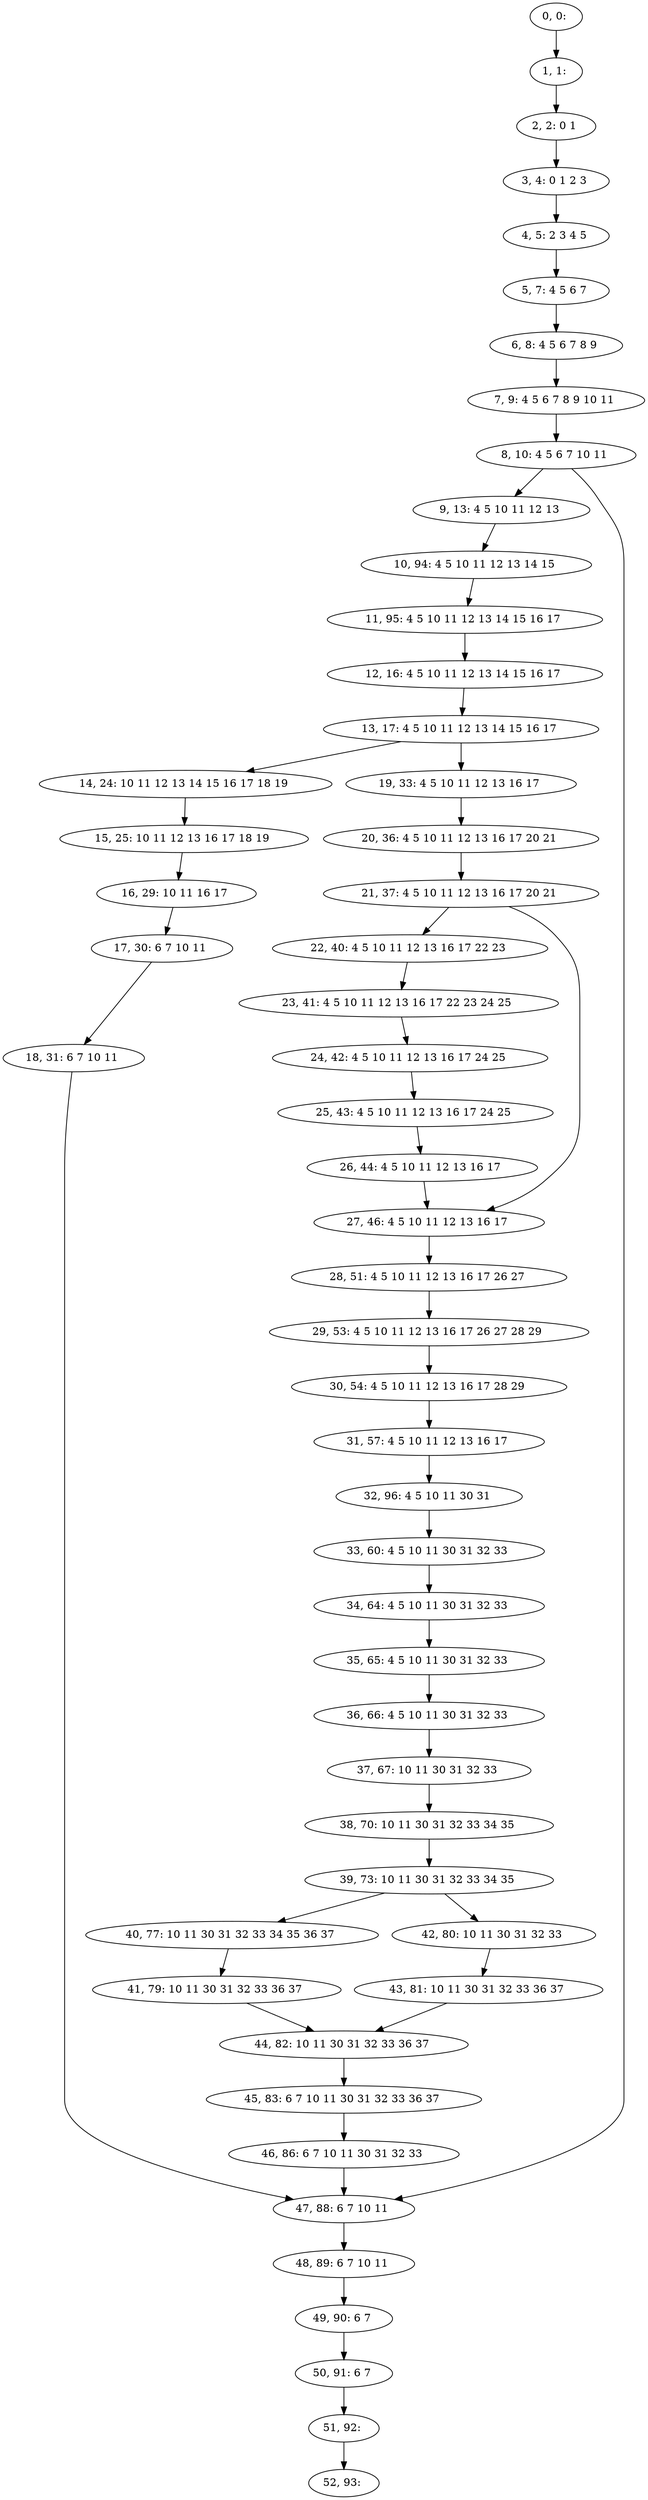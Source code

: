 digraph G {
0[label="0, 0: "];
1[label="1, 1: "];
2[label="2, 2: 0 1 "];
3[label="3, 4: 0 1 2 3 "];
4[label="4, 5: 2 3 4 5 "];
5[label="5, 7: 4 5 6 7 "];
6[label="6, 8: 4 5 6 7 8 9 "];
7[label="7, 9: 4 5 6 7 8 9 10 11 "];
8[label="8, 10: 4 5 6 7 10 11 "];
9[label="9, 13: 4 5 10 11 12 13 "];
10[label="10, 94: 4 5 10 11 12 13 14 15 "];
11[label="11, 95: 4 5 10 11 12 13 14 15 16 17 "];
12[label="12, 16: 4 5 10 11 12 13 14 15 16 17 "];
13[label="13, 17: 4 5 10 11 12 13 14 15 16 17 "];
14[label="14, 24: 10 11 12 13 14 15 16 17 18 19 "];
15[label="15, 25: 10 11 12 13 16 17 18 19 "];
16[label="16, 29: 10 11 16 17 "];
17[label="17, 30: 6 7 10 11 "];
18[label="18, 31: 6 7 10 11 "];
19[label="19, 33: 4 5 10 11 12 13 16 17 "];
20[label="20, 36: 4 5 10 11 12 13 16 17 20 21 "];
21[label="21, 37: 4 5 10 11 12 13 16 17 20 21 "];
22[label="22, 40: 4 5 10 11 12 13 16 17 22 23 "];
23[label="23, 41: 4 5 10 11 12 13 16 17 22 23 24 25 "];
24[label="24, 42: 4 5 10 11 12 13 16 17 24 25 "];
25[label="25, 43: 4 5 10 11 12 13 16 17 24 25 "];
26[label="26, 44: 4 5 10 11 12 13 16 17 "];
27[label="27, 46: 4 5 10 11 12 13 16 17 "];
28[label="28, 51: 4 5 10 11 12 13 16 17 26 27 "];
29[label="29, 53: 4 5 10 11 12 13 16 17 26 27 28 29 "];
30[label="30, 54: 4 5 10 11 12 13 16 17 28 29 "];
31[label="31, 57: 4 5 10 11 12 13 16 17 "];
32[label="32, 96: 4 5 10 11 30 31 "];
33[label="33, 60: 4 5 10 11 30 31 32 33 "];
34[label="34, 64: 4 5 10 11 30 31 32 33 "];
35[label="35, 65: 4 5 10 11 30 31 32 33 "];
36[label="36, 66: 4 5 10 11 30 31 32 33 "];
37[label="37, 67: 10 11 30 31 32 33 "];
38[label="38, 70: 10 11 30 31 32 33 34 35 "];
39[label="39, 73: 10 11 30 31 32 33 34 35 "];
40[label="40, 77: 10 11 30 31 32 33 34 35 36 37 "];
41[label="41, 79: 10 11 30 31 32 33 36 37 "];
42[label="42, 80: 10 11 30 31 32 33 "];
43[label="43, 81: 10 11 30 31 32 33 36 37 "];
44[label="44, 82: 10 11 30 31 32 33 36 37 "];
45[label="45, 83: 6 7 10 11 30 31 32 33 36 37 "];
46[label="46, 86: 6 7 10 11 30 31 32 33 "];
47[label="47, 88: 6 7 10 11 "];
48[label="48, 89: 6 7 10 11 "];
49[label="49, 90: 6 7 "];
50[label="50, 91: 6 7 "];
51[label="51, 92: "];
52[label="52, 93: "];
0->1 ;
1->2 ;
2->3 ;
3->4 ;
4->5 ;
5->6 ;
6->7 ;
7->8 ;
8->9 ;
8->47 ;
9->10 ;
10->11 ;
11->12 ;
12->13 ;
13->14 ;
13->19 ;
14->15 ;
15->16 ;
16->17 ;
17->18 ;
18->47 ;
19->20 ;
20->21 ;
21->22 ;
21->27 ;
22->23 ;
23->24 ;
24->25 ;
25->26 ;
26->27 ;
27->28 ;
28->29 ;
29->30 ;
30->31 ;
31->32 ;
32->33 ;
33->34 ;
34->35 ;
35->36 ;
36->37 ;
37->38 ;
38->39 ;
39->40 ;
39->42 ;
40->41 ;
41->44 ;
42->43 ;
43->44 ;
44->45 ;
45->46 ;
46->47 ;
47->48 ;
48->49 ;
49->50 ;
50->51 ;
51->52 ;
}
